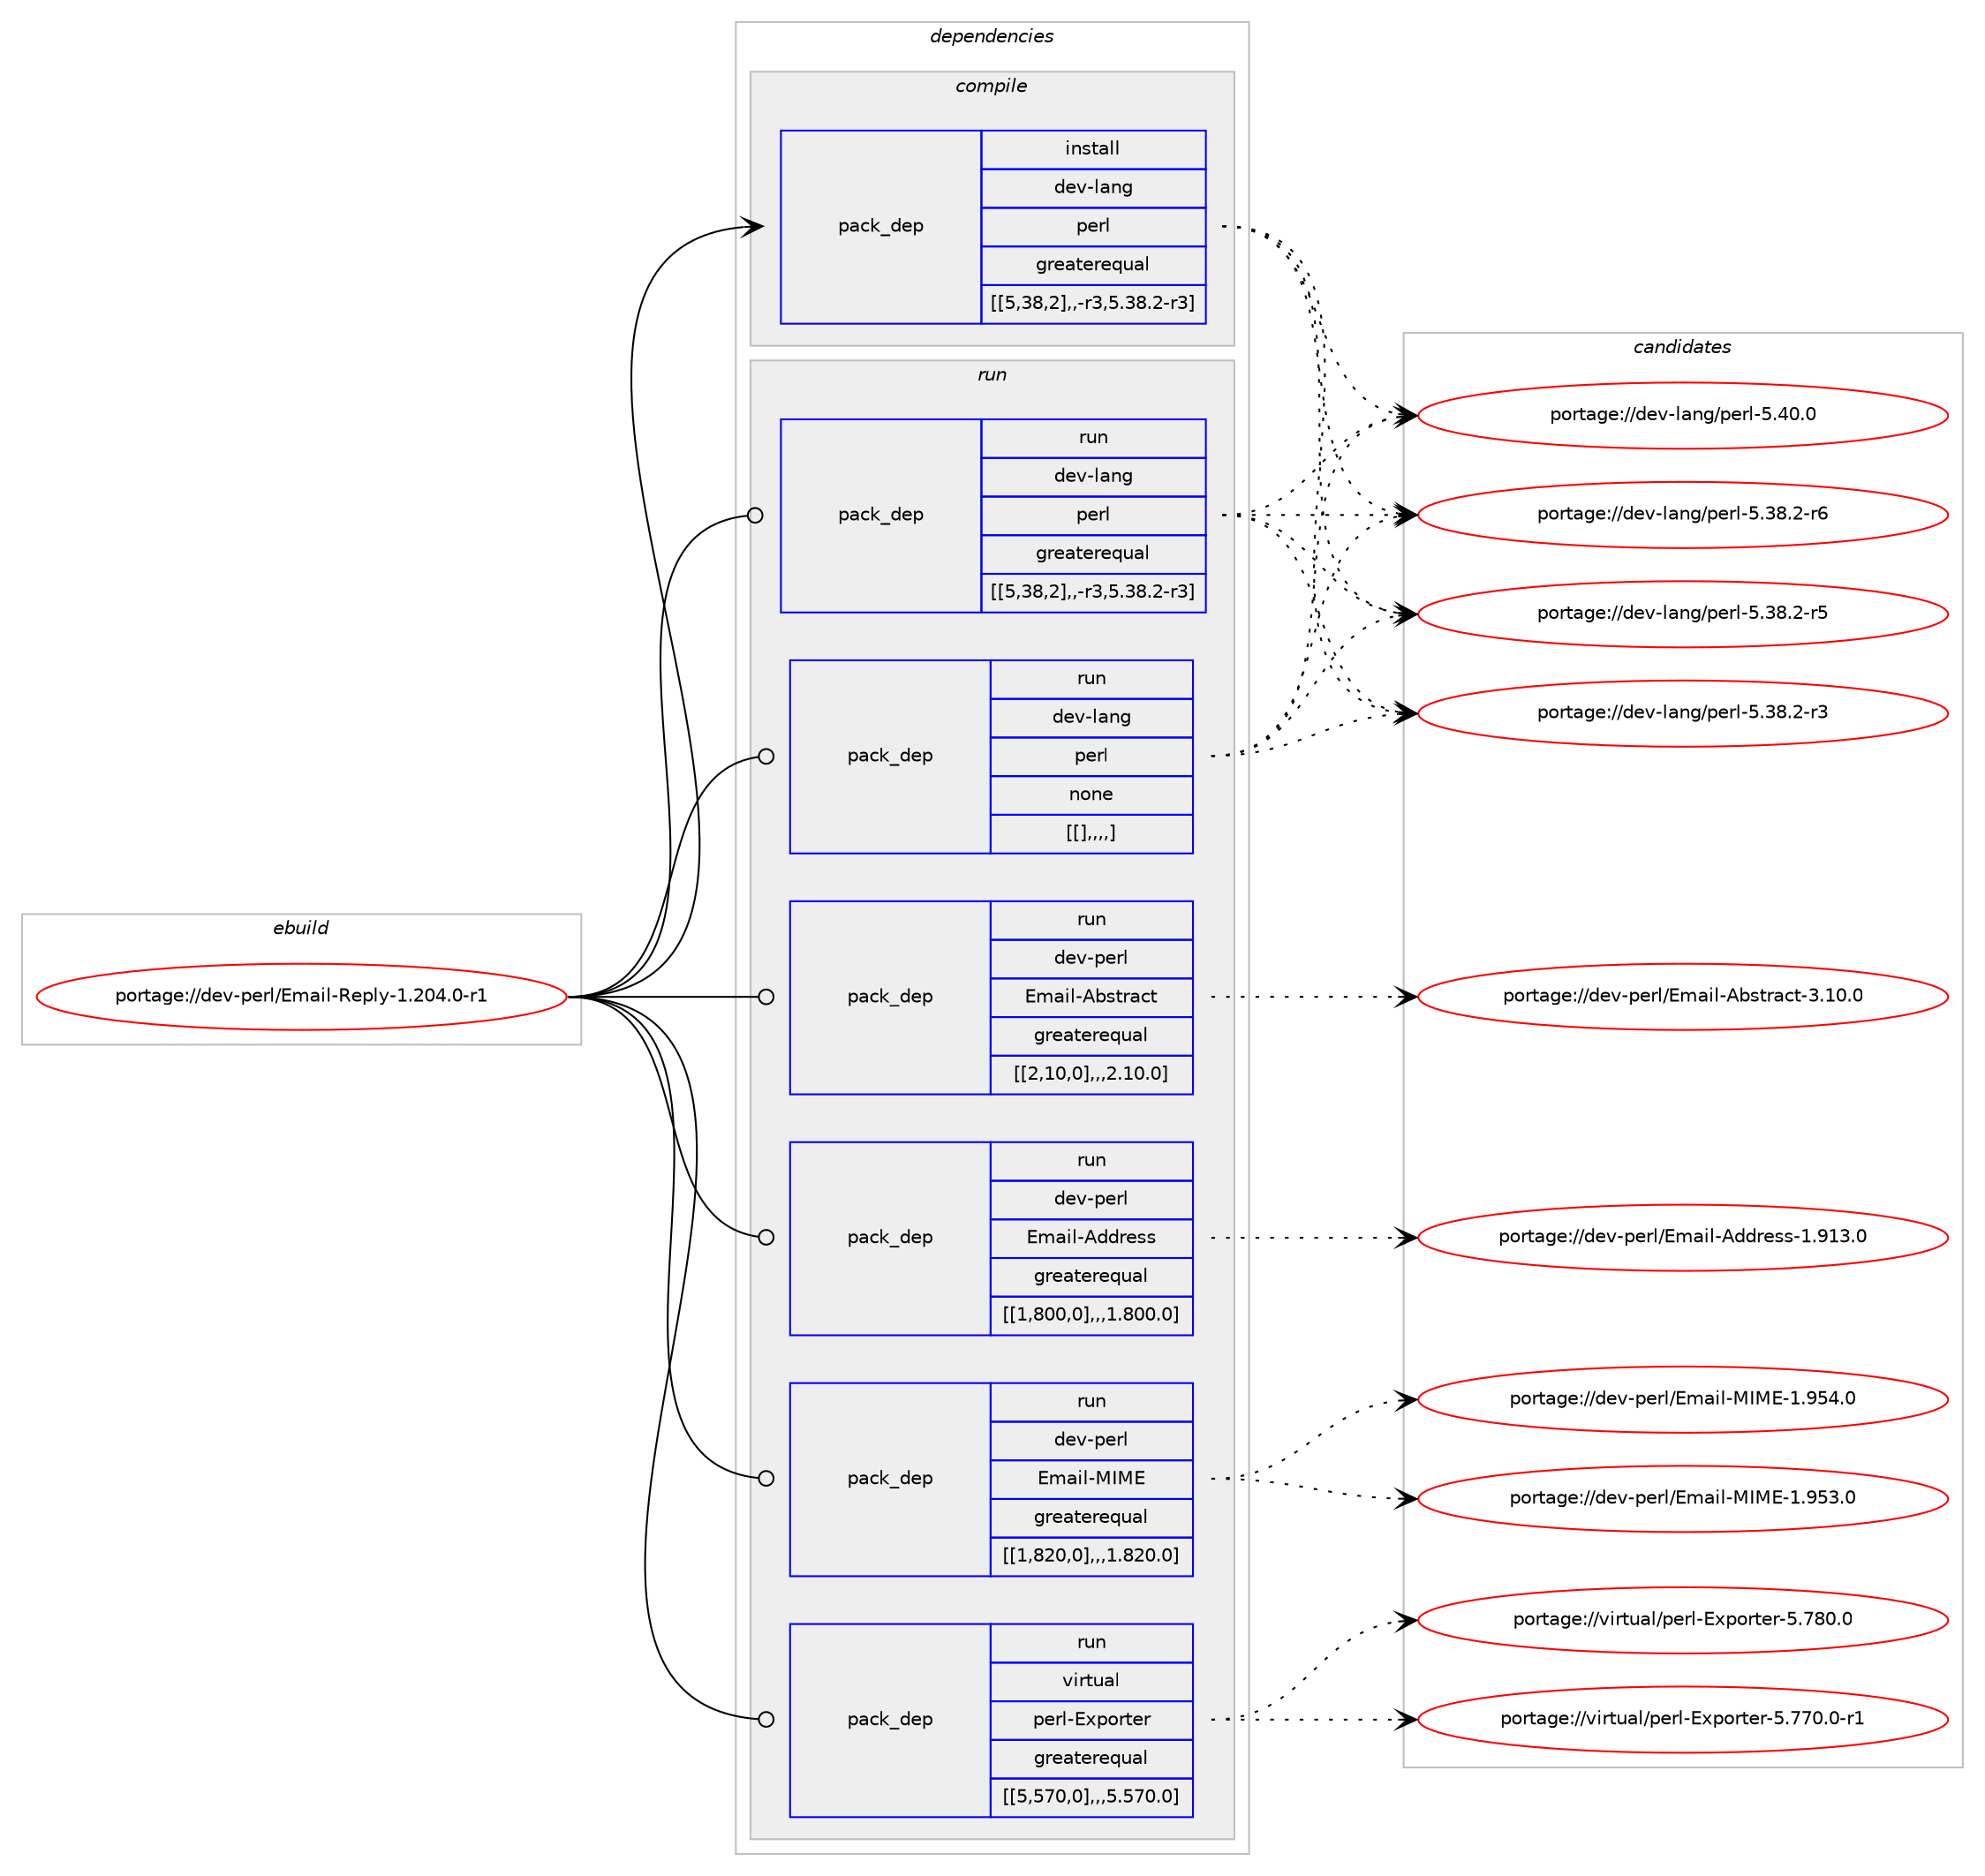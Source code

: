 digraph prolog {

# *************
# Graph options
# *************

newrank=true;
concentrate=true;
compound=true;
graph [rankdir=LR,fontname=Helvetica,fontsize=10,ranksep=1.5];#, ranksep=2.5, nodesep=0.2];
edge  [arrowhead=vee];
node  [fontname=Helvetica,fontsize=10];

# **********
# The ebuild
# **********

subgraph cluster_leftcol {
color=gray;
label=<<i>ebuild</i>>;
id [label="portage://dev-perl/Email-Reply-1.204.0-r1", color=red, width=4, href="../dev-perl/Email-Reply-1.204.0-r1.svg"];
}

# ****************
# The dependencies
# ****************

subgraph cluster_midcol {
color=gray;
label=<<i>dependencies</i>>;
subgraph cluster_compile {
fillcolor="#eeeeee";
style=filled;
label=<<i>compile</i>>;
subgraph pack99054 {
dependency130624 [label=<<TABLE BORDER="0" CELLBORDER="1" CELLSPACING="0" CELLPADDING="4" WIDTH="220"><TR><TD ROWSPAN="6" CELLPADDING="30">pack_dep</TD></TR><TR><TD WIDTH="110">install</TD></TR><TR><TD>dev-lang</TD></TR><TR><TD>perl</TD></TR><TR><TD>greaterequal</TD></TR><TR><TD>[[5,38,2],,-r3,5.38.2-r3]</TD></TR></TABLE>>, shape=none, color=blue];
}
id:e -> dependency130624:w [weight=20,style="solid",arrowhead="vee"];
}
subgraph cluster_compileandrun {
fillcolor="#eeeeee";
style=filled;
label=<<i>compile and run</i>>;
}
subgraph cluster_run {
fillcolor="#eeeeee";
style=filled;
label=<<i>run</i>>;
subgraph pack99055 {
dependency130625 [label=<<TABLE BORDER="0" CELLBORDER="1" CELLSPACING="0" CELLPADDING="4" WIDTH="220"><TR><TD ROWSPAN="6" CELLPADDING="30">pack_dep</TD></TR><TR><TD WIDTH="110">run</TD></TR><TR><TD>dev-lang</TD></TR><TR><TD>perl</TD></TR><TR><TD>greaterequal</TD></TR><TR><TD>[[5,38,2],,-r3,5.38.2-r3]</TD></TR></TABLE>>, shape=none, color=blue];
}
id:e -> dependency130625:w [weight=20,style="solid",arrowhead="odot"];
subgraph pack99056 {
dependency130626 [label=<<TABLE BORDER="0" CELLBORDER="1" CELLSPACING="0" CELLPADDING="4" WIDTH="220"><TR><TD ROWSPAN="6" CELLPADDING="30">pack_dep</TD></TR><TR><TD WIDTH="110">run</TD></TR><TR><TD>dev-lang</TD></TR><TR><TD>perl</TD></TR><TR><TD>none</TD></TR><TR><TD>[[],,,,]</TD></TR></TABLE>>, shape=none, color=blue];
}
id:e -> dependency130626:w [weight=20,style="solid",arrowhead="odot"];
subgraph pack99057 {
dependency130627 [label=<<TABLE BORDER="0" CELLBORDER="1" CELLSPACING="0" CELLPADDING="4" WIDTH="220"><TR><TD ROWSPAN="6" CELLPADDING="30">pack_dep</TD></TR><TR><TD WIDTH="110">run</TD></TR><TR><TD>dev-perl</TD></TR><TR><TD>Email-Abstract</TD></TR><TR><TD>greaterequal</TD></TR><TR><TD>[[2,10,0],,,2.10.0]</TD></TR></TABLE>>, shape=none, color=blue];
}
id:e -> dependency130627:w [weight=20,style="solid",arrowhead="odot"];
subgraph pack99058 {
dependency130628 [label=<<TABLE BORDER="0" CELLBORDER="1" CELLSPACING="0" CELLPADDING="4" WIDTH="220"><TR><TD ROWSPAN="6" CELLPADDING="30">pack_dep</TD></TR><TR><TD WIDTH="110">run</TD></TR><TR><TD>dev-perl</TD></TR><TR><TD>Email-Address</TD></TR><TR><TD>greaterequal</TD></TR><TR><TD>[[1,800,0],,,1.800.0]</TD></TR></TABLE>>, shape=none, color=blue];
}
id:e -> dependency130628:w [weight=20,style="solid",arrowhead="odot"];
subgraph pack99059 {
dependency130629 [label=<<TABLE BORDER="0" CELLBORDER="1" CELLSPACING="0" CELLPADDING="4" WIDTH="220"><TR><TD ROWSPAN="6" CELLPADDING="30">pack_dep</TD></TR><TR><TD WIDTH="110">run</TD></TR><TR><TD>dev-perl</TD></TR><TR><TD>Email-MIME</TD></TR><TR><TD>greaterequal</TD></TR><TR><TD>[[1,820,0],,,1.820.0]</TD></TR></TABLE>>, shape=none, color=blue];
}
id:e -> dependency130629:w [weight=20,style="solid",arrowhead="odot"];
subgraph pack99060 {
dependency130630 [label=<<TABLE BORDER="0" CELLBORDER="1" CELLSPACING="0" CELLPADDING="4" WIDTH="220"><TR><TD ROWSPAN="6" CELLPADDING="30">pack_dep</TD></TR><TR><TD WIDTH="110">run</TD></TR><TR><TD>virtual</TD></TR><TR><TD>perl-Exporter</TD></TR><TR><TD>greaterequal</TD></TR><TR><TD>[[5,570,0],,,5.570.0]</TD></TR></TABLE>>, shape=none, color=blue];
}
id:e -> dependency130630:w [weight=20,style="solid",arrowhead="odot"];
}
}

# **************
# The candidates
# **************

subgraph cluster_choices {
rank=same;
color=gray;
label=<<i>candidates</i>>;

subgraph choice99054 {
color=black;
nodesep=1;
choice10010111845108971101034711210111410845534652484648 [label="portage://dev-lang/perl-5.40.0", color=red, width=4,href="../dev-lang/perl-5.40.0.svg"];
choice100101118451089711010347112101114108455346515646504511454 [label="portage://dev-lang/perl-5.38.2-r6", color=red, width=4,href="../dev-lang/perl-5.38.2-r6.svg"];
choice100101118451089711010347112101114108455346515646504511453 [label="portage://dev-lang/perl-5.38.2-r5", color=red, width=4,href="../dev-lang/perl-5.38.2-r5.svg"];
choice100101118451089711010347112101114108455346515646504511451 [label="portage://dev-lang/perl-5.38.2-r3", color=red, width=4,href="../dev-lang/perl-5.38.2-r3.svg"];
dependency130624:e -> choice10010111845108971101034711210111410845534652484648:w [style=dotted,weight="100"];
dependency130624:e -> choice100101118451089711010347112101114108455346515646504511454:w [style=dotted,weight="100"];
dependency130624:e -> choice100101118451089711010347112101114108455346515646504511453:w [style=dotted,weight="100"];
dependency130624:e -> choice100101118451089711010347112101114108455346515646504511451:w [style=dotted,weight="100"];
}
subgraph choice99055 {
color=black;
nodesep=1;
choice10010111845108971101034711210111410845534652484648 [label="portage://dev-lang/perl-5.40.0", color=red, width=4,href="../dev-lang/perl-5.40.0.svg"];
choice100101118451089711010347112101114108455346515646504511454 [label="portage://dev-lang/perl-5.38.2-r6", color=red, width=4,href="../dev-lang/perl-5.38.2-r6.svg"];
choice100101118451089711010347112101114108455346515646504511453 [label="portage://dev-lang/perl-5.38.2-r5", color=red, width=4,href="../dev-lang/perl-5.38.2-r5.svg"];
choice100101118451089711010347112101114108455346515646504511451 [label="portage://dev-lang/perl-5.38.2-r3", color=red, width=4,href="../dev-lang/perl-5.38.2-r3.svg"];
dependency130625:e -> choice10010111845108971101034711210111410845534652484648:w [style=dotted,weight="100"];
dependency130625:e -> choice100101118451089711010347112101114108455346515646504511454:w [style=dotted,weight="100"];
dependency130625:e -> choice100101118451089711010347112101114108455346515646504511453:w [style=dotted,weight="100"];
dependency130625:e -> choice100101118451089711010347112101114108455346515646504511451:w [style=dotted,weight="100"];
}
subgraph choice99056 {
color=black;
nodesep=1;
choice10010111845108971101034711210111410845534652484648 [label="portage://dev-lang/perl-5.40.0", color=red, width=4,href="../dev-lang/perl-5.40.0.svg"];
choice100101118451089711010347112101114108455346515646504511454 [label="portage://dev-lang/perl-5.38.2-r6", color=red, width=4,href="../dev-lang/perl-5.38.2-r6.svg"];
choice100101118451089711010347112101114108455346515646504511453 [label="portage://dev-lang/perl-5.38.2-r5", color=red, width=4,href="../dev-lang/perl-5.38.2-r5.svg"];
choice100101118451089711010347112101114108455346515646504511451 [label="portage://dev-lang/perl-5.38.2-r3", color=red, width=4,href="../dev-lang/perl-5.38.2-r3.svg"];
dependency130626:e -> choice10010111845108971101034711210111410845534652484648:w [style=dotted,weight="100"];
dependency130626:e -> choice100101118451089711010347112101114108455346515646504511454:w [style=dotted,weight="100"];
dependency130626:e -> choice100101118451089711010347112101114108455346515646504511453:w [style=dotted,weight="100"];
dependency130626:e -> choice100101118451089711010347112101114108455346515646504511451:w [style=dotted,weight="100"];
}
subgraph choice99057 {
color=black;
nodesep=1;
choice10010111845112101114108476910997105108456598115116114979911645514649484648 [label="portage://dev-perl/Email-Abstract-3.10.0", color=red, width=4,href="../dev-perl/Email-Abstract-3.10.0.svg"];
dependency130627:e -> choice10010111845112101114108476910997105108456598115116114979911645514649484648:w [style=dotted,weight="100"];
}
subgraph choice99058 {
color=black;
nodesep=1;
choice1001011184511210111410847691099710510845651001001141011151154549465749514648 [label="portage://dev-perl/Email-Address-1.913.0", color=red, width=4,href="../dev-perl/Email-Address-1.913.0.svg"];
dependency130628:e -> choice1001011184511210111410847691099710510845651001001141011151154549465749514648:w [style=dotted,weight="100"];
}
subgraph choice99059 {
color=black;
nodesep=1;
choice1001011184511210111410847691099710510845777377694549465753524648 [label="portage://dev-perl/Email-MIME-1.954.0", color=red, width=4,href="../dev-perl/Email-MIME-1.954.0.svg"];
choice1001011184511210111410847691099710510845777377694549465753514648 [label="portage://dev-perl/Email-MIME-1.953.0", color=red, width=4,href="../dev-perl/Email-MIME-1.953.0.svg"];
dependency130629:e -> choice1001011184511210111410847691099710510845777377694549465753524648:w [style=dotted,weight="100"];
dependency130629:e -> choice1001011184511210111410847691099710510845777377694549465753514648:w [style=dotted,weight="100"];
}
subgraph choice99060 {
color=black;
nodesep=1;
choice118105114116117971084711210111410845691201121111141161011144553465556484648 [label="portage://virtual/perl-Exporter-5.780.0", color=red, width=4,href="../virtual/perl-Exporter-5.780.0.svg"];
choice1181051141161179710847112101114108456912011211111411610111445534655554846484511449 [label="portage://virtual/perl-Exporter-5.770.0-r1", color=red, width=4,href="../virtual/perl-Exporter-5.770.0-r1.svg"];
dependency130630:e -> choice118105114116117971084711210111410845691201121111141161011144553465556484648:w [style=dotted,weight="100"];
dependency130630:e -> choice1181051141161179710847112101114108456912011211111411610111445534655554846484511449:w [style=dotted,weight="100"];
}
}

}

